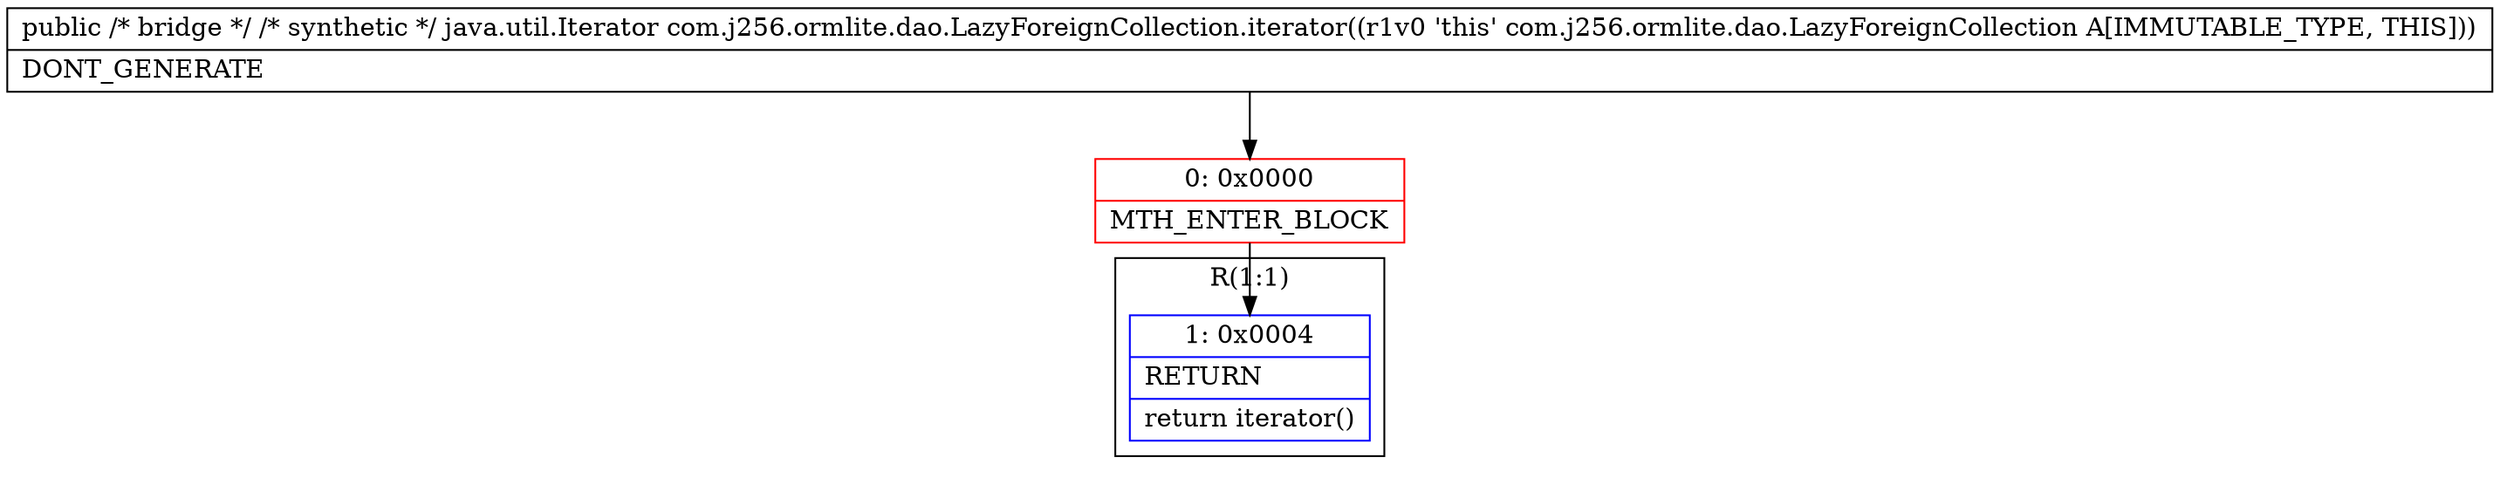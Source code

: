 digraph "CFG forcom.j256.ormlite.dao.LazyForeignCollection.iterator()Ljava\/util\/Iterator;" {
subgraph cluster_Region_1787154849 {
label = "R(1:1)";
node [shape=record,color=blue];
Node_1 [shape=record,label="{1\:\ 0x0004|RETURN\l|return iterator()\l}"];
}
Node_0 [shape=record,color=red,label="{0\:\ 0x0000|MTH_ENTER_BLOCK\l}"];
MethodNode[shape=record,label="{public \/* bridge *\/ \/* synthetic *\/ java.util.Iterator com.j256.ormlite.dao.LazyForeignCollection.iterator((r1v0 'this' com.j256.ormlite.dao.LazyForeignCollection A[IMMUTABLE_TYPE, THIS]))  | DONT_GENERATE\l}"];
MethodNode -> Node_0;
Node_0 -> Node_1;
}

